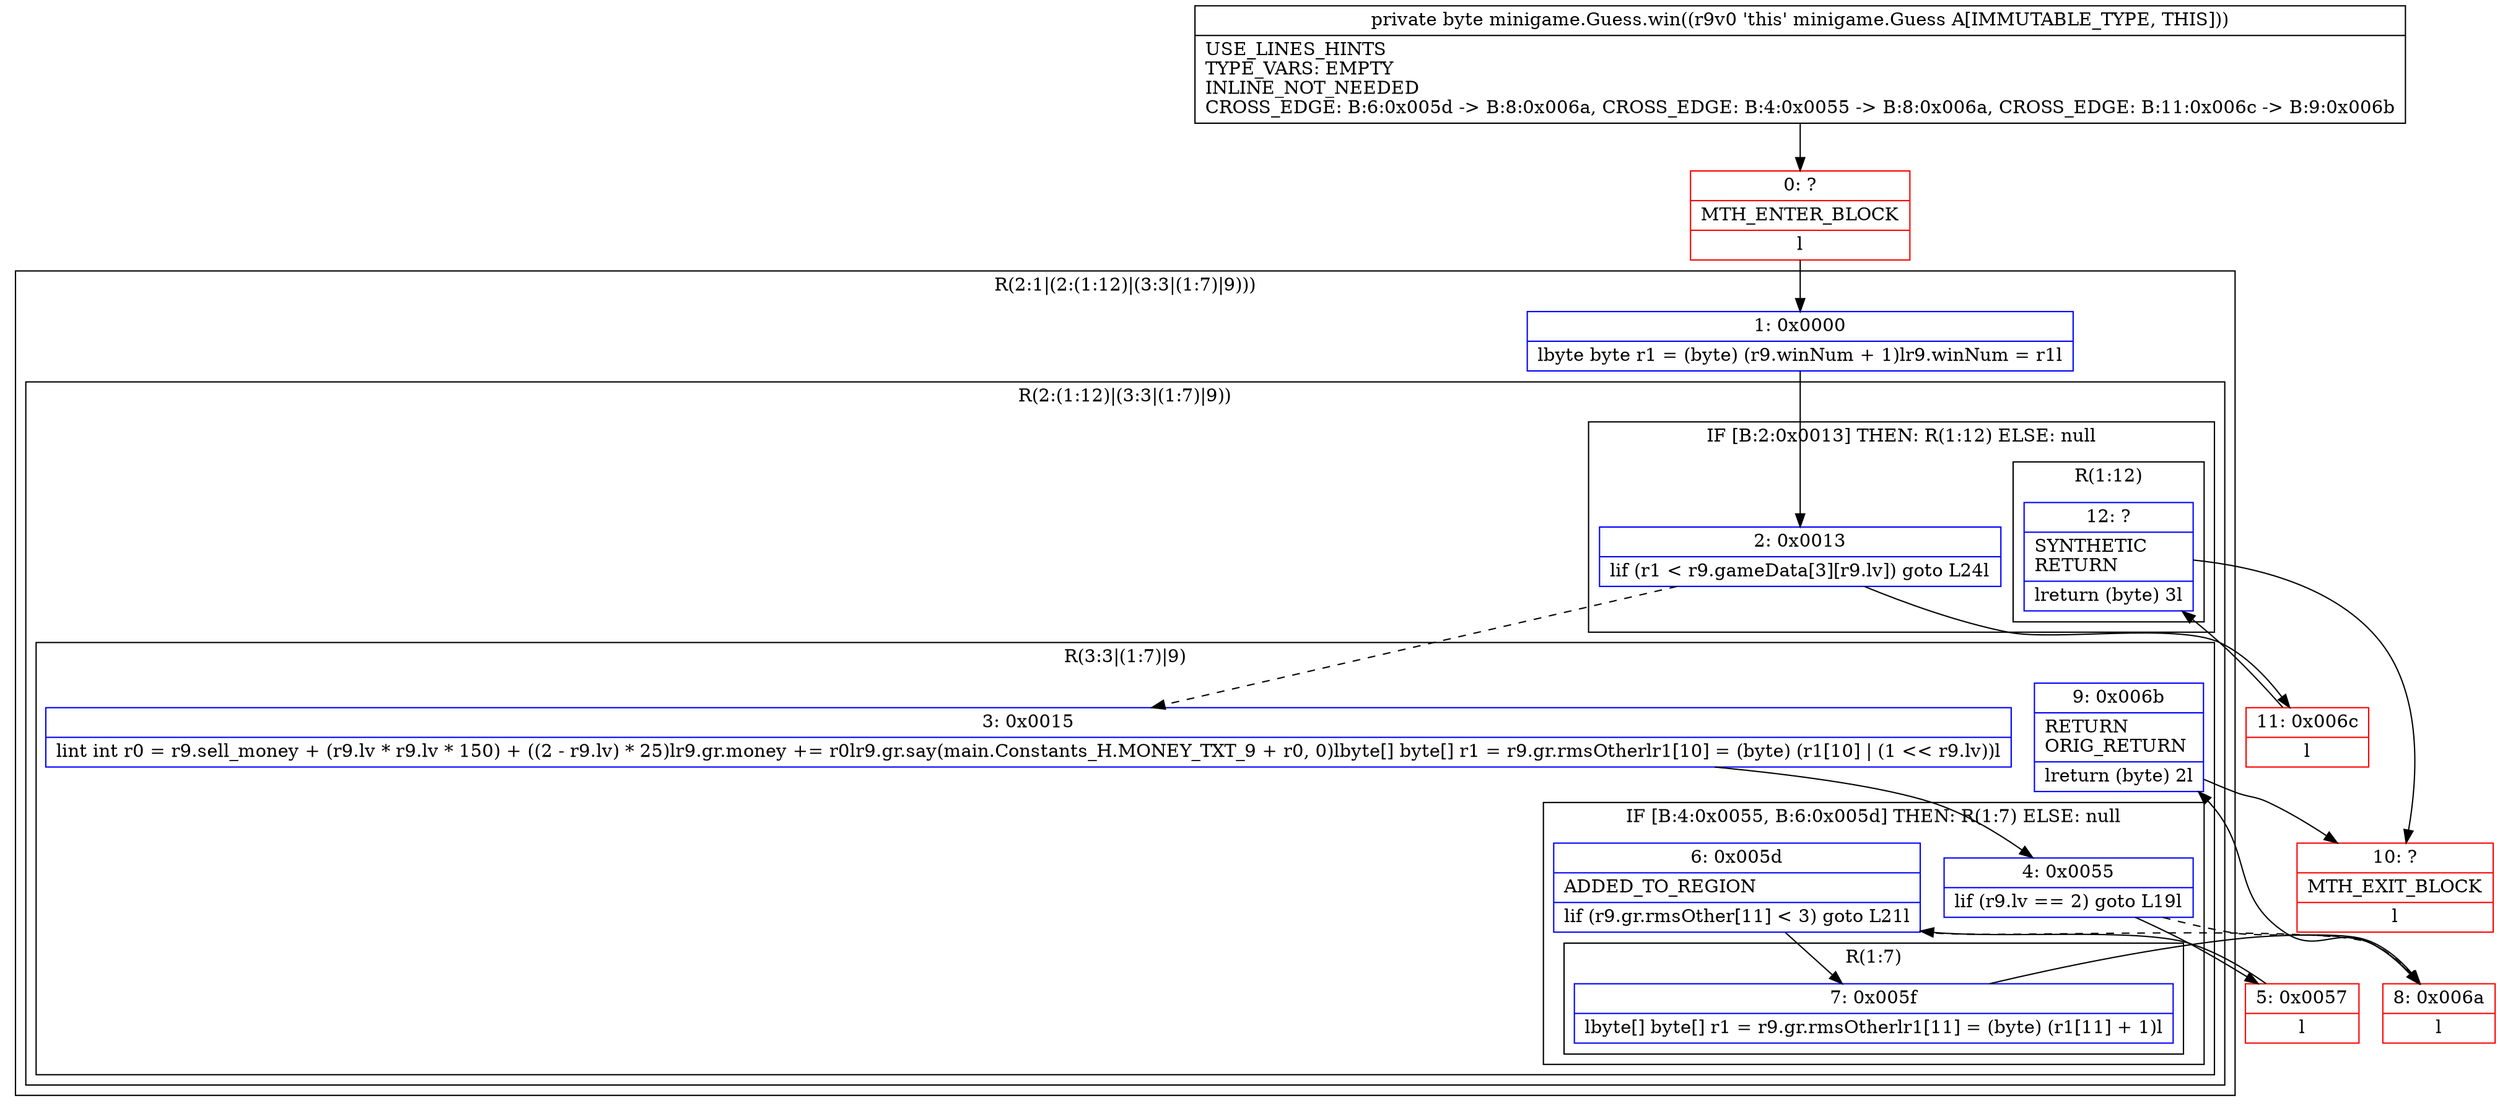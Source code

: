 digraph "CFG forminigame.Guess.win()B" {
subgraph cluster_Region_869978175 {
label = "R(2:1|(2:(1:12)|(3:3|(1:7)|9)))";
node [shape=record,color=blue];
Node_1 [shape=record,label="{1\:\ 0x0000|lbyte byte r1 = (byte) (r9.winNum + 1)lr9.winNum = r1l}"];
subgraph cluster_Region_1959456058 {
label = "R(2:(1:12)|(3:3|(1:7)|9))";
node [shape=record,color=blue];
subgraph cluster_IfRegion_776456035 {
label = "IF [B:2:0x0013] THEN: R(1:12) ELSE: null";
node [shape=record,color=blue];
Node_2 [shape=record,label="{2\:\ 0x0013|lif (r1 \< r9.gameData[3][r9.lv]) goto L24l}"];
subgraph cluster_Region_1913521147 {
label = "R(1:12)";
node [shape=record,color=blue];
Node_12 [shape=record,label="{12\:\ ?|SYNTHETIC\lRETURN\l|lreturn (byte) 3l}"];
}
}
subgraph cluster_Region_1002223907 {
label = "R(3:3|(1:7)|9)";
node [shape=record,color=blue];
Node_3 [shape=record,label="{3\:\ 0x0015|lint int r0 = r9.sell_money + (r9.lv * r9.lv * 150) + ((2 \- r9.lv) * 25)lr9.gr.money += r0lr9.gr.say(main.Constants_H.MONEY_TXT_9 + r0, 0)lbyte[] byte[] r1 = r9.gr.rmsOtherlr1[10] = (byte) (r1[10] \| (1 \<\< r9.lv))l}"];
subgraph cluster_IfRegion_2048246378 {
label = "IF [B:4:0x0055, B:6:0x005d] THEN: R(1:7) ELSE: null";
node [shape=record,color=blue];
Node_4 [shape=record,label="{4\:\ 0x0055|lif (r9.lv == 2) goto L19l}"];
Node_6 [shape=record,label="{6\:\ 0x005d|ADDED_TO_REGION\l|lif (r9.gr.rmsOther[11] \< 3) goto L21l}"];
subgraph cluster_Region_840555170 {
label = "R(1:7)";
node [shape=record,color=blue];
Node_7 [shape=record,label="{7\:\ 0x005f|lbyte[] byte[] r1 = r9.gr.rmsOtherlr1[11] = (byte) (r1[11] + 1)l}"];
}
}
Node_9 [shape=record,label="{9\:\ 0x006b|RETURN\lORIG_RETURN\l|lreturn (byte) 2l}"];
}
}
}
Node_0 [shape=record,color=red,label="{0\:\ ?|MTH_ENTER_BLOCK\l|l}"];
Node_5 [shape=record,color=red,label="{5\:\ 0x0057|l}"];
Node_8 [shape=record,color=red,label="{8\:\ 0x006a|l}"];
Node_10 [shape=record,color=red,label="{10\:\ ?|MTH_EXIT_BLOCK\l|l}"];
Node_11 [shape=record,color=red,label="{11\:\ 0x006c|l}"];
MethodNode[shape=record,label="{private byte minigame.Guess.win((r9v0 'this' minigame.Guess A[IMMUTABLE_TYPE, THIS]))  | USE_LINES_HINTS\lTYPE_VARS: EMPTY\lINLINE_NOT_NEEDED\lCROSS_EDGE: B:6:0x005d \-\> B:8:0x006a, CROSS_EDGE: B:4:0x0055 \-\> B:8:0x006a, CROSS_EDGE: B:11:0x006c \-\> B:9:0x006b\l}"];
MethodNode -> Node_0;
Node_1 -> Node_2;
Node_2 -> Node_3[style=dashed];
Node_2 -> Node_11;
Node_12 -> Node_10;
Node_3 -> Node_4;
Node_4 -> Node_5;
Node_4 -> Node_8[style=dashed];
Node_6 -> Node_7;
Node_6 -> Node_8[style=dashed];
Node_7 -> Node_8;
Node_9 -> Node_10;
Node_0 -> Node_1;
Node_5 -> Node_6;
Node_8 -> Node_9;
Node_11 -> Node_12;
}

